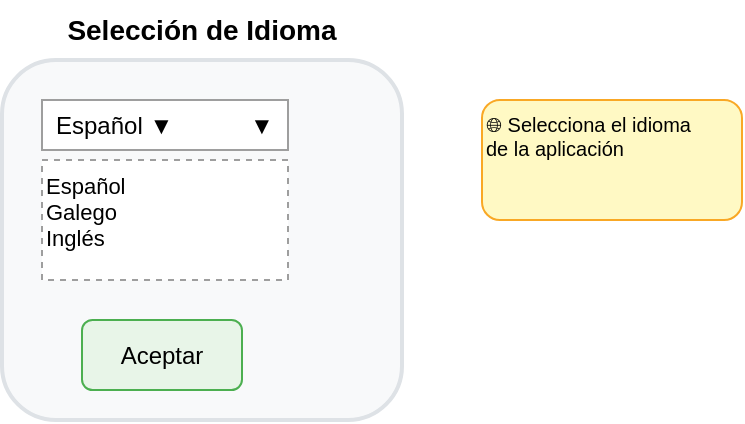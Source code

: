 <?xml version="1.0" encoding="UTF-8"?>
<mxfile version="22.1.16" type="device">
  <diagram name="VIdioma" id="vidioma-interface">
    <mxGraphModel dx="600" dy="400" grid="1" gridSize="10" guides="1" tooltips="1" connect="1" arrows="1" fold="1" page="1" pageScale="1" pageWidth="827" pageHeight="1169" math="0" shadow="0">
      <root>
        <mxCell id="0" />
        <mxCell id="1" parent="0" />
        
        <!-- Diálogo VIdioma -->
        <mxCell id="dialogo-idioma" value="" style="rounded=1;whiteSpace=wrap;html=1;fillColor=#f8f9fa;strokeColor=#dee2e6;strokeWidth=2;" vertex="1" parent="1">
          <mxGeometry x="200" y="200" width="200" height="180" as="geometry" />
        </mxCell>
        
        <!-- Título del diálogo -->
        <mxCell id="titulo-idioma" value="Selección de Idioma" style="text;html=1;strokeColor=none;fillColor=none;align=center;verticalAlign=middle;whiteSpace=wrap;rounded=0;fontSize=14;fontStyle=1;" vertex="1" parent="1">
          <mxGeometry x="200" y="170" width="200" height="30" as="geometry" />
        </mxCell>
        
        <!-- ComboBox de idiomas -->
        <mxCell id="combo-idiomas" value="" style="rounded=0;whiteSpace=wrap;html=1;fillColor=#ffffff;strokeColor=#9e9e9e;" vertex="1" parent="1">
          <mxGeometry x="220" y="220" width="123" height="25" as="geometry" />
        </mxCell>
        
        <!-- Texto del combo -->
        <mxCell id="combo-texto" value="Español ▼" style="text;html=1;strokeColor=none;fillColor=none;align=left;verticalAlign=middle;whiteSpace=wrap;rounded=0;fontSize=12;" vertex="1" parent="1">
          <mxGeometry x="225" y="220" width="90" height="25" as="geometry" />
        </mxCell>
        
        <!-- Flecha del combo -->
        <mxCell id="combo-flecha" value="▼" style="text;html=1;strokeColor=none;fillColor=none;align=center;verticalAlign=middle;whiteSpace=wrap;rounded=0;fontSize=12;" vertex="1" parent="1">
          <mxGeometry x="320" y="220" width="20" height="25" as="geometry" />
        </mxCell>
        
        <!-- Lista desplegable (oculta por defecto) -->
        <mxCell id="combo-options" value="Español&#xa;Galego&#xa;Inglés" style="rounded=0;whiteSpace=wrap;html=1;fillColor=#ffffff;strokeColor=#9e9e9e;fontSize=11;align=left;verticalAlign=top;dashed=1;dashPattern=3 3;" vertex="1" parent="1">
          <mxGeometry x="220" y="250" width="123" height="60" as="geometry" />
        </mxCell>
        
        <!-- Botón Aceptar -->
        <mxCell id="btn-aceptar" value="Aceptar" style="rounded=1;whiteSpace=wrap;html=1;fillColor=#e8f5e8;strokeColor=#4caf50;fontSize=12;" vertex="1" parent="1">
          <mxGeometry x="240" y="330" width="80" height="35" as="geometry" />
        </mxCell>
        
        <!-- Información -->
        <mxCell id="info-idioma" value="🌐 Selecciona el idioma&#xa;de la aplicación" style="rounded=1;whiteSpace=wrap;html=1;fillColor=#fff9c4;strokeColor=#f9a825;fontSize=10;align=left;verticalAlign=top;" vertex="1" parent="1">
          <mxGeometry x="440" y="220" width="130" height="60" as="geometry" />
        </mxCell>
        
      </root>
    </mxGraphModel>
  </diagram>
</mxfile>